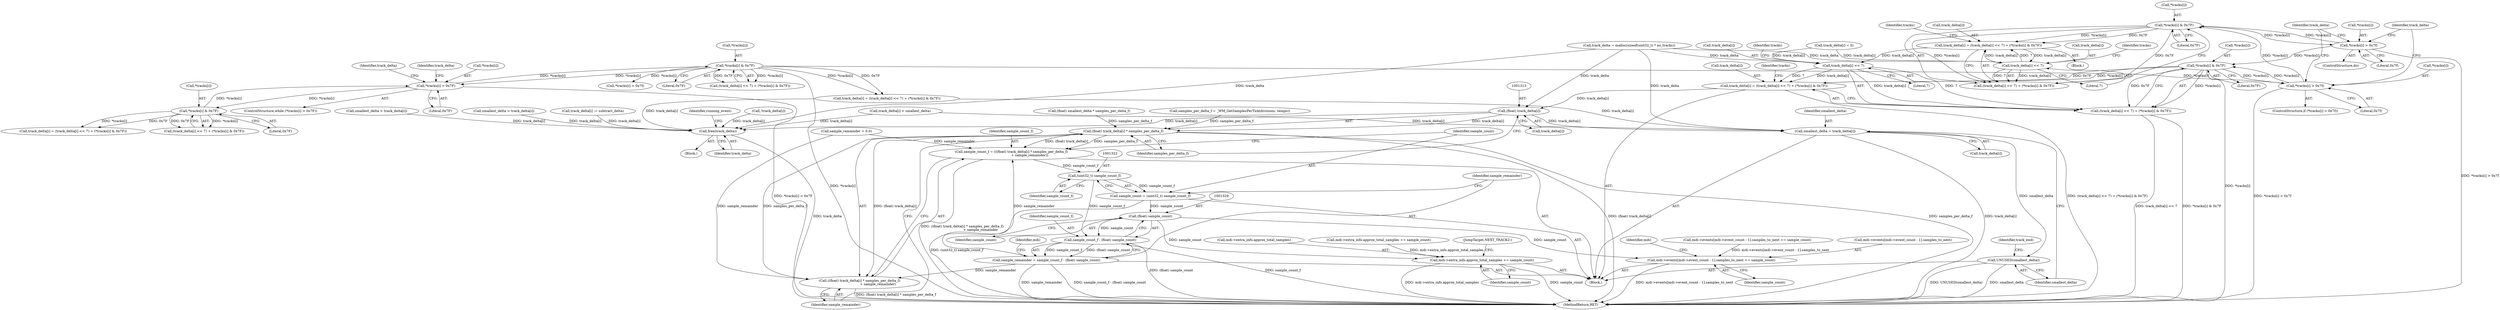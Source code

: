 digraph "0_wildmidi_660b513d99bced8783a4a5984ac2f742c74ebbdd_1@pointer" {
"1001272" [label="(Call,*tracks[i] & 0x7F)"];
"1001282" [label="(Call,*tracks[i] > 0x7f)"];
"1001272" [label="(Call,*tracks[i] & 0x7F)"];
"1001253" [label="(Call,*tracks[i] > 0x7f)"];
"1001298" [label="(Call,*tracks[i] & 0x7F)"];
"1000618" [label="(Call,*tracks[i] & 0x7F)"];
"1000581" [label="(Call,*tracks[i] > 0x7F)"];
"1000598" [label="(Call,*tracks[i] & 0x7F)"];
"1001262" [label="(Call,track_delta[i] = (track_delta[i] << 7) + (*tracks[i] & 0x7F))"];
"1001267" [label="(Call,track_delta[i] << 7)"];
"1001266" [label="(Call,(track_delta[i] << 7) + (*tracks[i] & 0x7F))"];
"1001293" [label="(Call,track_delta[i] << 7)"];
"1001288" [label="(Call,track_delta[i] = (track_delta[i] << 7) + (*tracks[i] & 0x7F))"];
"1001312" [label="(Call,(float) track_delta[i])"];
"1001311" [label="(Call,(float) track_delta[i] * samples_per_delta_f)"];
"1001308" [label="(Call,sample_count_f = (((float) track_delta[i] * samples_per_delta_f)\n                                   + sample_remainder))"];
"1001321" [label="(Call,(uint32_t) sample_count_f)"];
"1001319" [label="(Call,sample_count = (uint32_t) sample_count_f)"];
"1001328" [label="(Call,(float) sample_count)"];
"1001326" [label="(Call,sample_count_f - (float) sample_count)"];
"1001324" [label="(Call,sample_remainder = sample_count_f - (float) sample_count)"];
"1001310" [label="(Call,((float) track_delta[i] * samples_per_delta_f)\n                                   + sample_remainder)"];
"1001331" [label="(Call,mdi->events[mdi->event_count - 1].samples_to_next += sample_count)"];
"1001344" [label="(Call,mdi->extra_info.approx_total_samples += sample_count)"];
"1001352" [label="(Call,smallest_delta = track_delta[i])"];
"1001357" [label="(Call,UNUSED(smallest_delta))"];
"1001419" [label="(Call,free(track_delta))"];
"1001292" [label="(Call,(track_delta[i] << 7) + (*tracks[i] & 0x7F))"];
"1001290" [label="(Identifier,track_delta)"];
"1001237" [label="(Call,samples_per_delta_f = _WM_GetSamplesPerTick(divisions, tempo))"];
"1000612" [label="(Call,(track_delta[i] << 7) + (*tracks[i] & 0x7F))"];
"1000598" [label="(Call,*tracks[i] & 0x7F)"];
"1001312" [label="(Call,(float) track_delta[i])"];
"1001263" [label="(Call,track_delta[i])"];
"1001292" [label="(Call,(track_delta[i] << 7) + (*tracks[i] & 0x7F))"];
"1001309" [label="(Identifier,sample_count_f)"];
"1000618" [label="(Call,*tracks[i] & 0x7F)"];
"1001083" [label="(Block,)"];
"1001298" [label="(Call,*tracks[i] & 0x7F)"];
"1001358" [label="(Identifier,smallest_delta)"];
"1001344" [label="(Call,mdi->extra_info.approx_total_samples += sample_count)"];
"1001301" [label="(Identifier,tracks)"];
"1001320" [label="(Identifier,sample_count)"];
"1001350" [label="(Identifier,sample_count)"];
"1000582" [label="(Call,*tracks[i])"];
"1001422" [label="(Identifier,running_event)"];
"1000580" [label="(ControlStructure,while (*tracks[i] > 0x7F))"];
"1001308" [label="(Call,sample_count_f = (((float) track_delta[i] * samples_per_delta_f)\n                                   + sample_remainder))"];
"1000603" [label="(Literal,0x7F)"];
"1001310" [label="(Call,((float) track_delta[i] * samples_per_delta_f)\n                                   + sample_remainder)"];
"1000693" [label="(Call,mdi->extra_info.approx_total_samples += sample_count)"];
"1001287" [label="(Literal,0x7f)"];
"1001264" [label="(Identifier,track_delta)"];
"1001252" [label="(ControlStructure,if (*tracks[i] > 0x7f))"];
"1001277" [label="(Literal,0x7F)"];
"1000599" [label="(Call,*tracks[i])"];
"1001354" [label="(Call,track_delta[i])"];
"1001311" [label="(Call,(float) track_delta[i] * samples_per_delta_f)"];
"1001327" [label="(Identifier,sample_count_f)"];
"1001064" [label="(Call,sample_remainder = 0.0)"];
"1001435" [label="(MethodReturn,RET)"];
"1001323" [label="(Identifier,sample_count_f)"];
"1000588" [label="(Call,track_delta[i] = (track_delta[i] << 7) + (*tracks[i] & 0x7F))"];
"1001289" [label="(Call,track_delta[i])"];
"1001325" [label="(Identifier,sample_remainder)"];
"1001282" [label="(Call,*tracks[i] > 0x7f)"];
"1001306" [label="(Identifier,tracks)"];
"1001319" [label="(Call,sample_count = (uint32_t) sample_count_f)"];
"1001343" [label="(Identifier,sample_count)"];
"1000662" [label="(Call,(float) smallest_delta * samples_per_delta_f)"];
"1001328" [label="(Call,(float) sample_count)"];
"1001303" [label="(Literal,0x7F)"];
"1000634" [label="(Call,track_delta[i] < smallest_delta)"];
"1001317" [label="(Identifier,samples_per_delta_f)"];
"1001283" [label="(Call,*tracks[i])"];
"1000608" [label="(Call,track_delta[i] = (track_delta[i] << 7) + (*tracks[i] & 0x7F))"];
"1001297" [label="(Literal,7)"];
"1001331" [label="(Call,mdi->events[mdi->event_count - 1].samples_to_next += sample_count)"];
"1000619" [label="(Call,*tracks[i])"];
"1000122" [label="(Block,)"];
"1001266" [label="(Call,(track_delta[i] << 7) + (*tracks[i] & 0x7F))"];
"1001351" [label="(JumpTarget,NEXT_TRACK2:)"];
"1001275" [label="(Identifier,tracks)"];
"1001420" [label="(Identifier,track_delta)"];
"1001345" [label="(Call,mdi->extra_info.approx_total_samples)"];
"1001258" [label="(Literal,0x7f)"];
"1001335" [label="(Identifier,mdi)"];
"1001352" [label="(Call,smallest_delta = track_delta[i])"];
"1001261" [label="(Block,)"];
"1001318" [label="(Identifier,sample_remainder)"];
"1001332" [label="(Call,mdi->events[mdi->event_count - 1].samples_to_next)"];
"1001324" [label="(Call,sample_remainder = sample_count_f - (float) sample_count)"];
"1000987" [label="(Call,!track_delta[i])"];
"1001326" [label="(Call,sample_count_f - (float) sample_count)"];
"1001314" [label="(Call,track_delta[i])"];
"1001293" [label="(Call,track_delta[i] << 7)"];
"1000932" [label="(Call,*tracks[i] > 0x7f)"];
"1001273" [label="(Call,*tracks[i])"];
"1001294" [label="(Call,track_delta[i])"];
"1000581" [label="(Call,*tracks[i] > 0x7F)"];
"1001247" [label="(Call,track_delta[i] = 0)"];
"1001361" [label="(Identifier,track_end)"];
"1001347" [label="(Identifier,mdi)"];
"1000586" [label="(Literal,0x7F)"];
"1000995" [label="(Call,smallest_delta > track_delta[i])"];
"1001262" [label="(Call,track_delta[i] = (track_delta[i] << 7) + (*tracks[i] & 0x7F))"];
"1001357" [label="(Call,UNUSED(smallest_delta))"];
"1001330" [label="(Identifier,sample_count)"];
"1000592" [label="(Call,(track_delta[i] << 7) + (*tracks[i] & 0x7F))"];
"1000680" [label="(Call,mdi->events[mdi->event_count - 1].samples_to_next += sample_count)"];
"1001321" [label="(Call,(uint32_t) sample_count_f)"];
"1000623" [label="(Literal,0x7F)"];
"1000590" [label="(Identifier,track_delta)"];
"1001280" [label="(Identifier,tracks)"];
"1001272" [label="(Call,*tracks[i] & 0x7F)"];
"1001260" [label="(ControlStructure,do)"];
"1000747" [label="(Call,smallest_delta > track_delta[i])"];
"1000402" [label="(Call,track_delta = malloc(sizeof(uint32_t) * no_tracks))"];
"1001271" [label="(Literal,7)"];
"1001253" [label="(Call,*tracks[i] > 0x7f)"];
"1001254" [label="(Call,*tracks[i])"];
"1001419" [label="(Call,free(track_delta))"];
"1001268" [label="(Call,track_delta[i])"];
"1001299" [label="(Call,*tracks[i])"];
"1000733" [label="(Call,track_delta[i] -= subtract_delta)"];
"1001267" [label="(Call,track_delta[i] << 7)"];
"1001353" [label="(Identifier,smallest_delta)"];
"1001288" [label="(Call,track_delta[i] = (track_delta[i] << 7) + (*tracks[i] & 0x7F))"];
"1000610" [label="(Identifier,track_delta)"];
"1001272" -> "1001266"  [label="AST: "];
"1001272" -> "1001277"  [label="CFG: "];
"1001273" -> "1001272"  [label="AST: "];
"1001277" -> "1001272"  [label="AST: "];
"1001266" -> "1001272"  [label="CFG: "];
"1001272" -> "1001262"  [label="DDG: *tracks[i]"];
"1001272" -> "1001262"  [label="DDG: 0x7F"];
"1001272" -> "1001266"  [label="DDG: *tracks[i]"];
"1001272" -> "1001266"  [label="DDG: 0x7F"];
"1001282" -> "1001272"  [label="DDG: *tracks[i]"];
"1001253" -> "1001272"  [label="DDG: *tracks[i]"];
"1001272" -> "1001282"  [label="DDG: *tracks[i]"];
"1001282" -> "1001260"  [label="AST: "];
"1001282" -> "1001287"  [label="CFG: "];
"1001283" -> "1001282"  [label="AST: "];
"1001287" -> "1001282"  [label="AST: "];
"1001264" -> "1001282"  [label="CFG: "];
"1001290" -> "1001282"  [label="CFG: "];
"1001282" -> "1001435"  [label="DDG: *tracks[i] > 0x7f"];
"1001282" -> "1001298"  [label="DDG: *tracks[i]"];
"1001253" -> "1001252"  [label="AST: "];
"1001253" -> "1001258"  [label="CFG: "];
"1001254" -> "1001253"  [label="AST: "];
"1001258" -> "1001253"  [label="AST: "];
"1001264" -> "1001253"  [label="CFG: "];
"1001290" -> "1001253"  [label="CFG: "];
"1001253" -> "1001435"  [label="DDG: *tracks[i] > 0x7f"];
"1001298" -> "1001253"  [label="DDG: *tracks[i]"];
"1000618" -> "1001253"  [label="DDG: *tracks[i]"];
"1001253" -> "1001298"  [label="DDG: *tracks[i]"];
"1001298" -> "1001292"  [label="AST: "];
"1001298" -> "1001303"  [label="CFG: "];
"1001299" -> "1001298"  [label="AST: "];
"1001303" -> "1001298"  [label="AST: "];
"1001292" -> "1001298"  [label="CFG: "];
"1001298" -> "1001435"  [label="DDG: *tracks[i]"];
"1001298" -> "1001288"  [label="DDG: *tracks[i]"];
"1001298" -> "1001288"  [label="DDG: 0x7F"];
"1001298" -> "1001292"  [label="DDG: *tracks[i]"];
"1001298" -> "1001292"  [label="DDG: 0x7F"];
"1000618" -> "1000612"  [label="AST: "];
"1000618" -> "1000623"  [label="CFG: "];
"1000619" -> "1000618"  [label="AST: "];
"1000623" -> "1000618"  [label="AST: "];
"1000612" -> "1000618"  [label="CFG: "];
"1000618" -> "1001435"  [label="DDG: *tracks[i]"];
"1000618" -> "1000581"  [label="DDG: *tracks[i]"];
"1000618" -> "1000608"  [label="DDG: *tracks[i]"];
"1000618" -> "1000608"  [label="DDG: 0x7F"];
"1000618" -> "1000612"  [label="DDG: *tracks[i]"];
"1000618" -> "1000612"  [label="DDG: 0x7F"];
"1000581" -> "1000618"  [label="DDG: *tracks[i]"];
"1000618" -> "1000932"  [label="DDG: *tracks[i]"];
"1000581" -> "1000580"  [label="AST: "];
"1000581" -> "1000586"  [label="CFG: "];
"1000582" -> "1000581"  [label="AST: "];
"1000586" -> "1000581"  [label="AST: "];
"1000590" -> "1000581"  [label="CFG: "];
"1000610" -> "1000581"  [label="CFG: "];
"1000581" -> "1001435"  [label="DDG: *tracks[i] > 0x7F"];
"1000598" -> "1000581"  [label="DDG: *tracks[i]"];
"1000581" -> "1000598"  [label="DDG: *tracks[i]"];
"1000598" -> "1000592"  [label="AST: "];
"1000598" -> "1000603"  [label="CFG: "];
"1000599" -> "1000598"  [label="AST: "];
"1000603" -> "1000598"  [label="AST: "];
"1000592" -> "1000598"  [label="CFG: "];
"1000598" -> "1000588"  [label="DDG: *tracks[i]"];
"1000598" -> "1000588"  [label="DDG: 0x7F"];
"1000598" -> "1000592"  [label="DDG: *tracks[i]"];
"1000598" -> "1000592"  [label="DDG: 0x7F"];
"1001262" -> "1001261"  [label="AST: "];
"1001262" -> "1001266"  [label="CFG: "];
"1001263" -> "1001262"  [label="AST: "];
"1001266" -> "1001262"  [label="AST: "];
"1001280" -> "1001262"  [label="CFG: "];
"1001267" -> "1001262"  [label="DDG: track_delta[i]"];
"1001267" -> "1001262"  [label="DDG: 7"];
"1001262" -> "1001267"  [label="DDG: track_delta[i]"];
"1001262" -> "1001293"  [label="DDG: track_delta[i]"];
"1001267" -> "1001266"  [label="AST: "];
"1001267" -> "1001271"  [label="CFG: "];
"1001268" -> "1001267"  [label="AST: "];
"1001271" -> "1001267"  [label="AST: "];
"1001275" -> "1001267"  [label="CFG: "];
"1001267" -> "1001266"  [label="DDG: track_delta[i]"];
"1001267" -> "1001266"  [label="DDG: 7"];
"1000402" -> "1001267"  [label="DDG: track_delta"];
"1001247" -> "1001267"  [label="DDG: track_delta[i]"];
"1001293" -> "1001292"  [label="AST: "];
"1001293" -> "1001297"  [label="CFG: "];
"1001294" -> "1001293"  [label="AST: "];
"1001297" -> "1001293"  [label="AST: "];
"1001301" -> "1001293"  [label="CFG: "];
"1001293" -> "1001288"  [label="DDG: track_delta[i]"];
"1001293" -> "1001288"  [label="DDG: 7"];
"1001293" -> "1001292"  [label="DDG: track_delta[i]"];
"1001293" -> "1001292"  [label="DDG: 7"];
"1000402" -> "1001293"  [label="DDG: track_delta"];
"1001247" -> "1001293"  [label="DDG: track_delta[i]"];
"1001288" -> "1001083"  [label="AST: "];
"1001288" -> "1001292"  [label="CFG: "];
"1001289" -> "1001288"  [label="AST: "];
"1001292" -> "1001288"  [label="AST: "];
"1001306" -> "1001288"  [label="CFG: "];
"1001288" -> "1001435"  [label="DDG: (track_delta[i] << 7) + (*tracks[i] & 0x7F)"];
"1001288" -> "1001312"  [label="DDG: track_delta[i]"];
"1001312" -> "1001311"  [label="AST: "];
"1001312" -> "1001314"  [label="CFG: "];
"1001313" -> "1001312"  [label="AST: "];
"1001314" -> "1001312"  [label="AST: "];
"1001317" -> "1001312"  [label="CFG: "];
"1001312" -> "1001311"  [label="DDG: track_delta[i]"];
"1000402" -> "1001312"  [label="DDG: track_delta"];
"1001312" -> "1001352"  [label="DDG: track_delta[i]"];
"1001312" -> "1001419"  [label="DDG: track_delta[i]"];
"1001311" -> "1001310"  [label="AST: "];
"1001311" -> "1001317"  [label="CFG: "];
"1001317" -> "1001311"  [label="AST: "];
"1001318" -> "1001311"  [label="CFG: "];
"1001311" -> "1001435"  [label="DDG: (float) track_delta[i]"];
"1001311" -> "1001435"  [label="DDG: samples_per_delta_f"];
"1001311" -> "1001308"  [label="DDG: (float) track_delta[i]"];
"1001311" -> "1001308"  [label="DDG: samples_per_delta_f"];
"1001311" -> "1001310"  [label="DDG: (float) track_delta[i]"];
"1001311" -> "1001310"  [label="DDG: samples_per_delta_f"];
"1001237" -> "1001311"  [label="DDG: samples_per_delta_f"];
"1000662" -> "1001311"  [label="DDG: samples_per_delta_f"];
"1001308" -> "1001083"  [label="AST: "];
"1001308" -> "1001310"  [label="CFG: "];
"1001309" -> "1001308"  [label="AST: "];
"1001310" -> "1001308"  [label="AST: "];
"1001320" -> "1001308"  [label="CFG: "];
"1001308" -> "1001435"  [label="DDG: ((float) track_delta[i] * samples_per_delta_f)\n                                   + sample_remainder"];
"1001064" -> "1001308"  [label="DDG: sample_remainder"];
"1001324" -> "1001308"  [label="DDG: sample_remainder"];
"1001308" -> "1001321"  [label="DDG: sample_count_f"];
"1001321" -> "1001319"  [label="AST: "];
"1001321" -> "1001323"  [label="CFG: "];
"1001322" -> "1001321"  [label="AST: "];
"1001323" -> "1001321"  [label="AST: "];
"1001319" -> "1001321"  [label="CFG: "];
"1001321" -> "1001319"  [label="DDG: sample_count_f"];
"1001321" -> "1001326"  [label="DDG: sample_count_f"];
"1001319" -> "1001083"  [label="AST: "];
"1001320" -> "1001319"  [label="AST: "];
"1001325" -> "1001319"  [label="CFG: "];
"1001319" -> "1001435"  [label="DDG: (uint32_t) sample_count_f"];
"1001319" -> "1001328"  [label="DDG: sample_count"];
"1001328" -> "1001326"  [label="AST: "];
"1001328" -> "1001330"  [label="CFG: "];
"1001329" -> "1001328"  [label="AST: "];
"1001330" -> "1001328"  [label="AST: "];
"1001326" -> "1001328"  [label="CFG: "];
"1001328" -> "1001326"  [label="DDG: sample_count"];
"1001328" -> "1001331"  [label="DDG: sample_count"];
"1001328" -> "1001344"  [label="DDG: sample_count"];
"1001326" -> "1001324"  [label="AST: "];
"1001327" -> "1001326"  [label="AST: "];
"1001324" -> "1001326"  [label="CFG: "];
"1001326" -> "1001435"  [label="DDG: (float) sample_count"];
"1001326" -> "1001435"  [label="DDG: sample_count_f"];
"1001326" -> "1001324"  [label="DDG: sample_count_f"];
"1001326" -> "1001324"  [label="DDG: (float) sample_count"];
"1001324" -> "1001083"  [label="AST: "];
"1001325" -> "1001324"  [label="AST: "];
"1001335" -> "1001324"  [label="CFG: "];
"1001324" -> "1001435"  [label="DDG: sample_count_f - (float) sample_count"];
"1001324" -> "1001435"  [label="DDG: sample_remainder"];
"1001324" -> "1001310"  [label="DDG: sample_remainder"];
"1001310" -> "1001318"  [label="CFG: "];
"1001318" -> "1001310"  [label="AST: "];
"1001310" -> "1001435"  [label="DDG: (float) track_delta[i] * samples_per_delta_f"];
"1001064" -> "1001310"  [label="DDG: sample_remainder"];
"1001331" -> "1001083"  [label="AST: "];
"1001331" -> "1001343"  [label="CFG: "];
"1001332" -> "1001331"  [label="AST: "];
"1001343" -> "1001331"  [label="AST: "];
"1001347" -> "1001331"  [label="CFG: "];
"1001331" -> "1001435"  [label="DDG: mdi->events[mdi->event_count - 1].samples_to_next"];
"1000680" -> "1001331"  [label="DDG: mdi->events[mdi->event_count - 1].samples_to_next"];
"1001344" -> "1001083"  [label="AST: "];
"1001344" -> "1001350"  [label="CFG: "];
"1001345" -> "1001344"  [label="AST: "];
"1001350" -> "1001344"  [label="AST: "];
"1001351" -> "1001344"  [label="CFG: "];
"1001344" -> "1001435"  [label="DDG: sample_count"];
"1001344" -> "1001435"  [label="DDG: mdi->extra_info.approx_total_samples"];
"1000693" -> "1001344"  [label="DDG: mdi->extra_info.approx_total_samples"];
"1001352" -> "1001083"  [label="AST: "];
"1001352" -> "1001354"  [label="CFG: "];
"1001353" -> "1001352"  [label="AST: "];
"1001354" -> "1001352"  [label="AST: "];
"1001358" -> "1001352"  [label="CFG: "];
"1001352" -> "1001435"  [label="DDG: track_delta[i]"];
"1000402" -> "1001352"  [label="DDG: track_delta"];
"1000634" -> "1001352"  [label="DDG: track_delta[i]"];
"1000608" -> "1001352"  [label="DDG: track_delta[i]"];
"1001352" -> "1001357"  [label="DDG: smallest_delta"];
"1001357" -> "1001083"  [label="AST: "];
"1001357" -> "1001358"  [label="CFG: "];
"1001358" -> "1001357"  [label="AST: "];
"1001361" -> "1001357"  [label="CFG: "];
"1001357" -> "1001435"  [label="DDG: UNUSED(smallest_delta)"];
"1001357" -> "1001435"  [label="DDG: smallest_delta"];
"1001419" -> "1000122"  [label="AST: "];
"1001419" -> "1001420"  [label="CFG: "];
"1001420" -> "1001419"  [label="AST: "];
"1001422" -> "1001419"  [label="CFG: "];
"1001419" -> "1001435"  [label="DDG: track_delta"];
"1000733" -> "1001419"  [label="DDG: track_delta[i]"];
"1000987" -> "1001419"  [label="DDG: track_delta[i]"];
"1000402" -> "1001419"  [label="DDG: track_delta"];
"1000747" -> "1001419"  [label="DDG: track_delta[i]"];
"1000608" -> "1001419"  [label="DDG: track_delta[i]"];
"1000995" -> "1001419"  [label="DDG: track_delta[i]"];
"1000634" -> "1001419"  [label="DDG: track_delta[i]"];
"1001292" -> "1001435"  [label="DDG: track_delta[i] << 7"];
"1001292" -> "1001435"  [label="DDG: *tracks[i] & 0x7F"];
}
